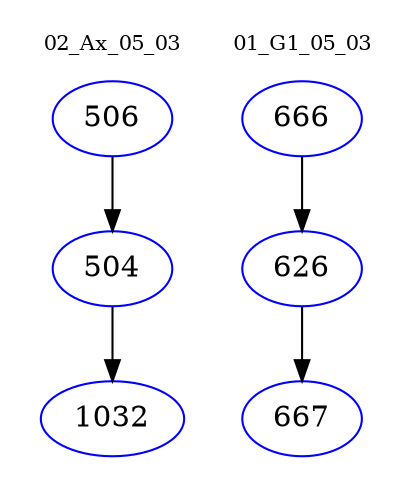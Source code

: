 digraph{
subgraph cluster_0 {
color = white
label = "02_Ax_05_03";
fontsize=10;
T0_506 [label="506", color="blue"]
T0_506 -> T0_504 [color="black"]
T0_504 [label="504", color="blue"]
T0_504 -> T0_1032 [color="black"]
T0_1032 [label="1032", color="blue"]
}
subgraph cluster_1 {
color = white
label = "01_G1_05_03";
fontsize=10;
T1_666 [label="666", color="blue"]
T1_666 -> T1_626 [color="black"]
T1_626 [label="626", color="blue"]
T1_626 -> T1_667 [color="black"]
T1_667 [label="667", color="blue"]
}
}
